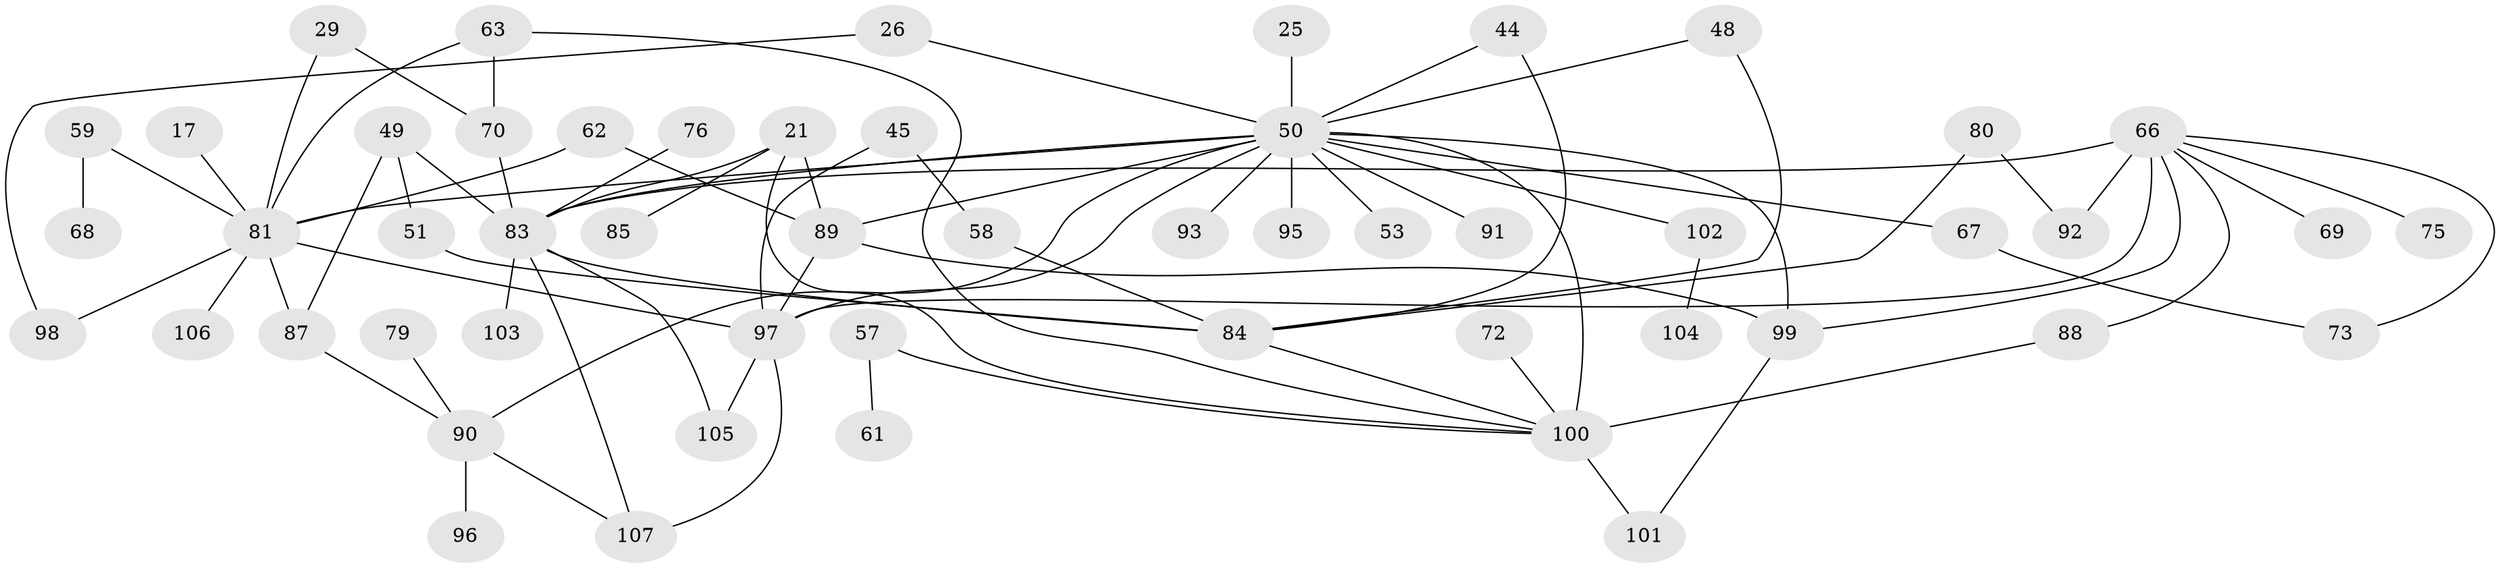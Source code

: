 // original degree distribution, {4: 0.14018691588785046, 8: 0.028037383177570093, 6: 0.037383177570093455, 5: 0.04672897196261682, 3: 0.205607476635514, 2: 0.32710280373831774, 1: 0.21495327102803738}
// Generated by graph-tools (version 1.1) at 2025/46/03/04/25 21:46:17]
// undirected, 53 vertices, 78 edges
graph export_dot {
graph [start="1"]
  node [color=gray90,style=filled];
  17;
  21;
  25;
  26;
  29;
  44 [super="+40"];
  45;
  48;
  49 [super="+46"];
  50 [super="+10+5+39"];
  51;
  53;
  57;
  58;
  59;
  61;
  62;
  63 [super="+47+16"];
  66 [super="+60"];
  67;
  68;
  69;
  70 [super="+64"];
  72;
  73;
  75;
  76;
  79;
  80;
  81 [super="+56+71+78"];
  83 [super="+7+42+41"];
  84 [super="+24+55"];
  85;
  87 [super="+77"];
  88 [super="+33"];
  89 [super="+6+86"];
  90 [super="+28+22"];
  91;
  92;
  93;
  95;
  96;
  97 [super="+43+82+54"];
  98;
  99 [super="+1+52"];
  100 [super="+20+18+27"];
  101;
  102;
  103;
  104;
  105;
  106;
  107 [super="+94"];
  17 -- 81;
  21 -- 85;
  21 -- 100;
  21 -- 83;
  21 -- 89;
  25 -- 50;
  26 -- 98;
  26 -- 50;
  29 -- 70;
  29 -- 81;
  44 -- 50;
  44 -- 84;
  45 -- 58;
  45 -- 97;
  48 -- 84;
  48 -- 50;
  49 -- 83 [weight=2];
  49 -- 51;
  49 -- 87;
  50 -- 53;
  50 -- 91;
  50 -- 100 [weight=4];
  50 -- 102;
  50 -- 67;
  50 -- 83 [weight=3];
  50 -- 93;
  50 -- 95;
  50 -- 99;
  50 -- 90;
  50 -- 97;
  50 -- 81 [weight=3];
  50 -- 89;
  51 -- 84;
  57 -- 61;
  57 -- 100;
  58 -- 84;
  59 -- 68;
  59 -- 81;
  62 -- 81;
  62 -- 89;
  63 -- 70;
  63 -- 100;
  63 -- 81;
  66 -- 73;
  66 -- 88;
  66 -- 83 [weight=3];
  66 -- 99;
  66 -- 69;
  66 -- 75;
  66 -- 92;
  66 -- 97 [weight=2];
  67 -- 73;
  70 -- 83 [weight=2];
  72 -- 100;
  76 -- 83;
  79 -- 90;
  80 -- 92;
  80 -- 84;
  81 -- 98;
  81 -- 97 [weight=2];
  81 -- 106;
  81 -- 87;
  83 -- 103;
  83 -- 105;
  83 -- 84 [weight=2];
  83 -- 107;
  84 -- 100;
  87 -- 90;
  88 -- 100;
  89 -- 99;
  89 -- 97;
  90 -- 96;
  90 -- 107;
  97 -- 105;
  97 -- 107;
  99 -- 101;
  100 -- 101;
  102 -- 104;
}
